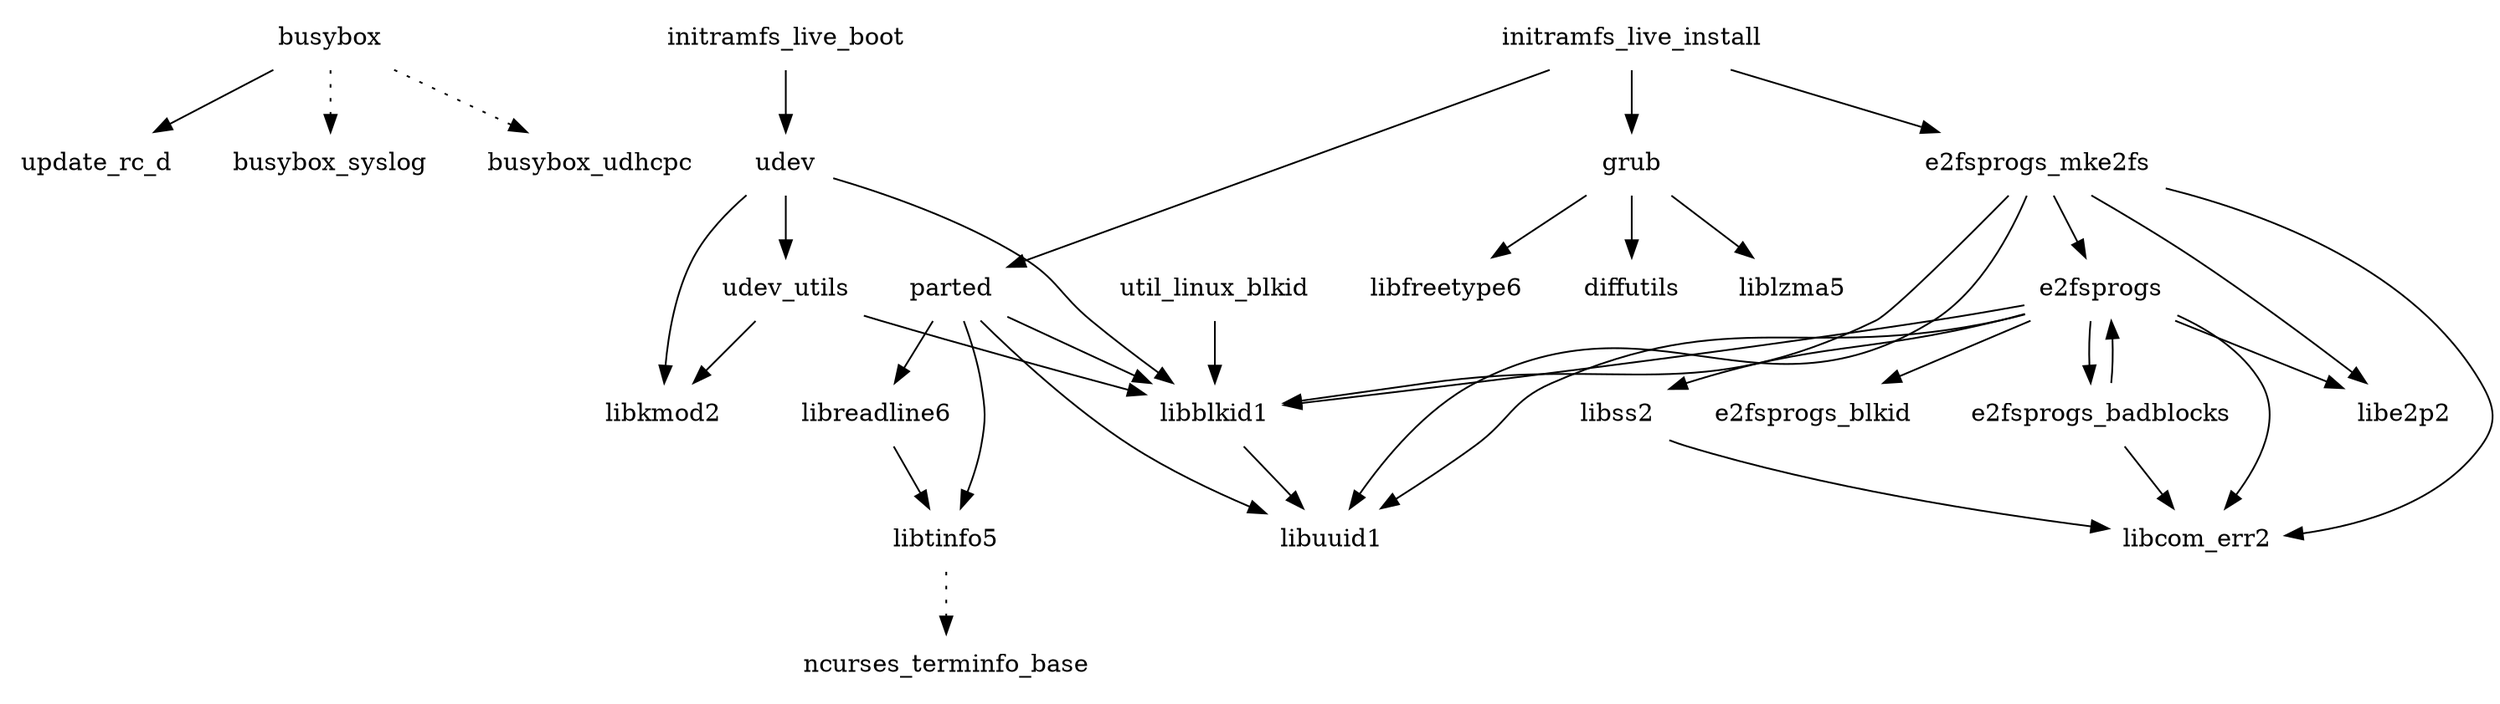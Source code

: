 digraph depends {
    node [shape=plaintext]
busybox -> update_rc_d;
busybox -> busybox_syslog [style=dotted];
busybox -> busybox_udhcpc [style=dotted];
e2fsprogs -> libss2;
e2fsprogs -> libcom_err2;
e2fsprogs -> libe2p2;
e2fsprogs -> e2fsprogs_blkid;
e2fsprogs -> e2fsprogs_badblocks;
e2fsprogs -> libblkid1;
e2fsprogs -> libuuid1;
e2fsprogs_badblocks -> e2fsprogs;
e2fsprogs_badblocks -> libcom_err2;
e2fsprogs_mke2fs -> libcom_err2;
e2fsprogs_mke2fs -> libe2p2;
e2fsprogs_mke2fs -> e2fsprogs;
e2fsprogs_mke2fs -> libblkid1;
e2fsprogs_mke2fs -> libuuid1;
grub -> diffutils;
grub -> liblzma5;
grub -> libfreetype6;
initramfs_live_boot -> udev;
initramfs_live_install -> parted;
initramfs_live_install -> e2fsprogs_mke2fs;
initramfs_live_install -> grub;
libblkid1 -> libuuid1;
libreadline6 -> libtinfo5;
libss2 -> libcom_err2;
libtinfo5 -> ncurses_terminfo_base [style=dotted];
parted -> libreadline6;
parted -> libtinfo5;
parted -> libblkid1;
parted -> libuuid1;
udev -> libkmod2;
udev -> libblkid1;
udev -> udev_utils;
udev_utils -> libkmod2;
udev_utils -> libblkid1;
util_linux_blkid -> libblkid1;
}
